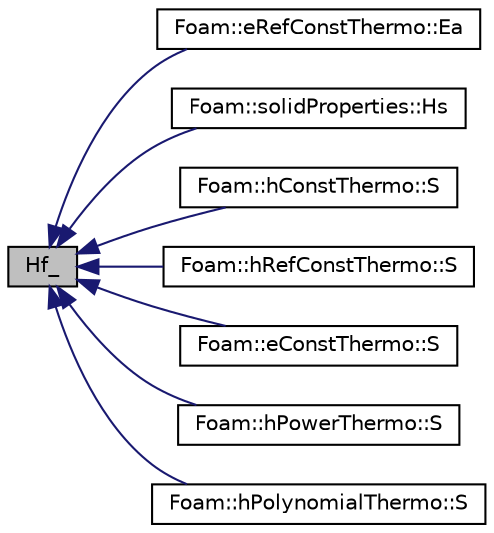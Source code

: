 digraph "Hf_"
{
  bgcolor="transparent";
  edge [fontname="Helvetica",fontsize="10",labelfontname="Helvetica",labelfontsize="10"];
  node [fontname="Helvetica",fontsize="10",shape=record];
  rankdir="LR";
  Node1 [label="Hf_",height=0.2,width=0.4,color="black", fillcolor="grey75", style="filled" fontcolor="black"];
  Node1 -> Node2 [dir="back",color="midnightblue",fontsize="10",style="solid",fontname="Helvetica"];
  Node2 [label="Foam::eRefConstThermo::Ea",height=0.2,width=0.4,color="black",URL="$classFoam_1_1eRefConstThermo.html#a96a55e62071aae3a42873dc7370e6185",tooltip="Absolute internal energy [J/kg]. "];
  Node1 -> Node3 [dir="back",color="midnightblue",fontsize="10",style="solid",fontname="Helvetica"];
  Node3 [label="Foam::solidProperties::Hs",height=0.2,width=0.4,color="black",URL="$classFoam_1_1solidProperties.html#ae8fdaa2e958ab65c56ca0782be7e0505",tooltip="Sensible enthalpy - reference to Tstd [J/kg]. "];
  Node1 -> Node4 [dir="back",color="midnightblue",fontsize="10",style="solid",fontname="Helvetica"];
  Node4 [label="Foam::hConstThermo::S",height=0.2,width=0.4,color="black",URL="$classFoam_1_1hConstThermo.html#a96ee88585167d6d784873420f8ba2328",tooltip="Entropy [J/(kg K)]. "];
  Node1 -> Node5 [dir="back",color="midnightblue",fontsize="10",style="solid",fontname="Helvetica"];
  Node5 [label="Foam::hRefConstThermo::S",height=0.2,width=0.4,color="black",URL="$classFoam_1_1hRefConstThermo.html#a96ee88585167d6d784873420f8ba2328",tooltip="Entropy [J/(kg K)]. "];
  Node1 -> Node6 [dir="back",color="midnightblue",fontsize="10",style="solid",fontname="Helvetica"];
  Node6 [label="Foam::eConstThermo::S",height=0.2,width=0.4,color="black",URL="$classFoam_1_1eConstThermo.html#a96ee88585167d6d784873420f8ba2328",tooltip="Entropy [J/(kg K)]. "];
  Node1 -> Node7 [dir="back",color="midnightblue",fontsize="10",style="solid",fontname="Helvetica"];
  Node7 [label="Foam::hPowerThermo::S",height=0.2,width=0.4,color="black",URL="$classFoam_1_1hPowerThermo.html#a96ee88585167d6d784873420f8ba2328",tooltip="Entropy [J/(kg K)]. "];
  Node1 -> Node8 [dir="back",color="midnightblue",fontsize="10",style="solid",fontname="Helvetica"];
  Node8 [label="Foam::hPolynomialThermo::S",height=0.2,width=0.4,color="black",URL="$classFoam_1_1hPolynomialThermo.html#a96ee88585167d6d784873420f8ba2328",tooltip="Entropy [J/(kg K)]. "];
}
